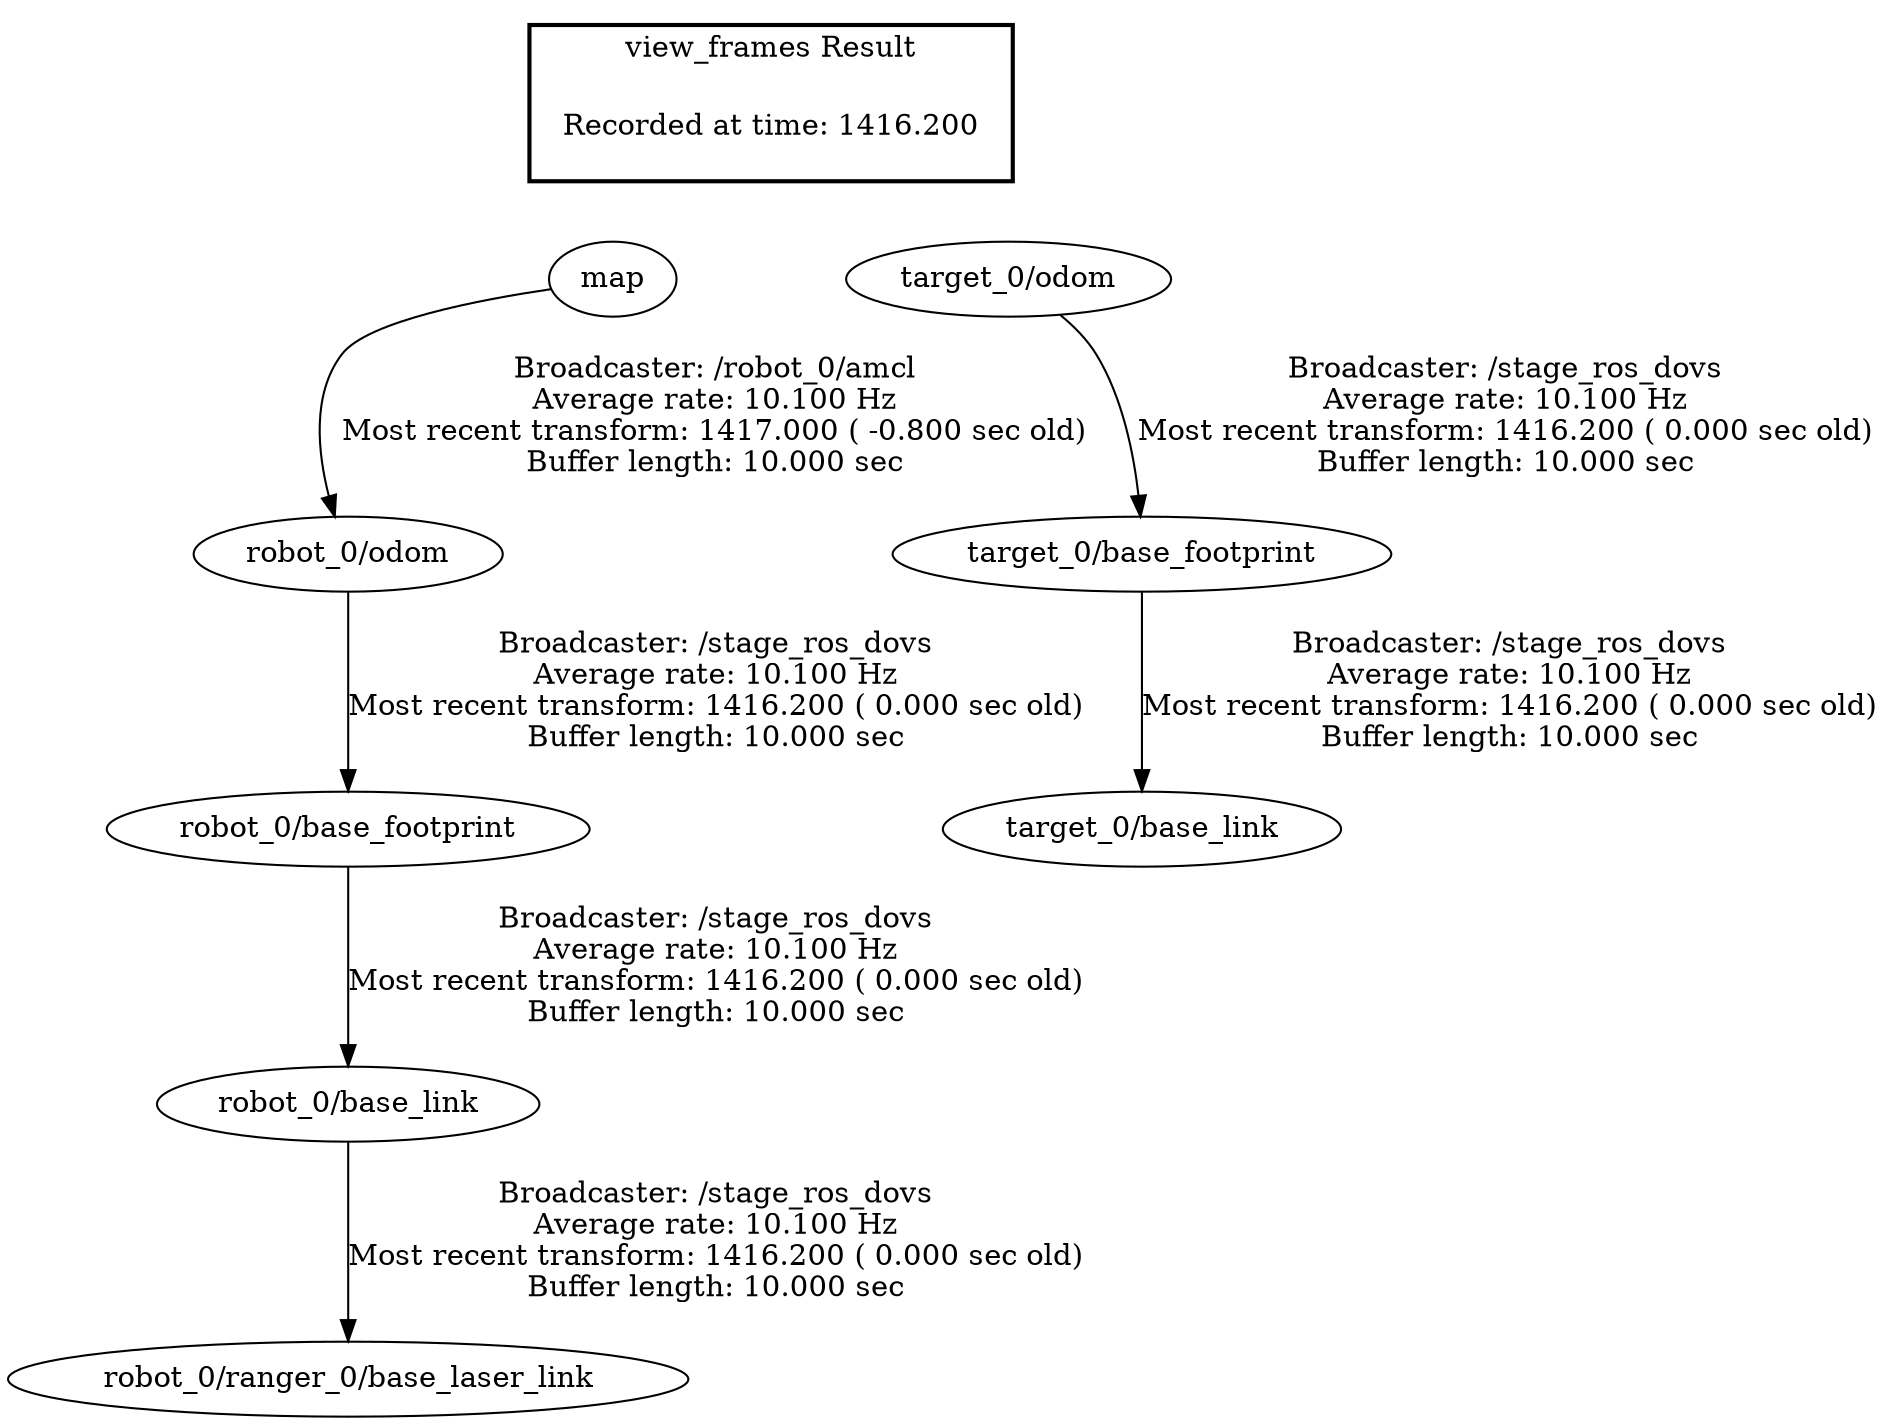 digraph G {
"robot_0/base_footprint" -> "robot_0/base_link"[label="Broadcaster: /stage_ros_dovs\nAverage rate: 10.100 Hz\nMost recent transform: 1416.200 ( 0.000 sec old)\nBuffer length: 10.000 sec\n"];
"robot_0/odom" -> "robot_0/base_footprint"[label="Broadcaster: /stage_ros_dovs\nAverage rate: 10.100 Hz\nMost recent transform: 1416.200 ( 0.000 sec old)\nBuffer length: 10.000 sec\n"];
"map" -> "robot_0/odom"[label="Broadcaster: /robot_0/amcl\nAverage rate: 10.100 Hz\nMost recent transform: 1417.000 ( -0.800 sec old)\nBuffer length: 10.000 sec\n"];
"target_0/base_footprint" -> "target_0/base_link"[label="Broadcaster: /stage_ros_dovs\nAverage rate: 10.100 Hz\nMost recent transform: 1416.200 ( 0.000 sec old)\nBuffer length: 10.000 sec\n"];
"target_0/odom" -> "target_0/base_footprint"[label="Broadcaster: /stage_ros_dovs\nAverage rate: 10.100 Hz\nMost recent transform: 1416.200 ( 0.000 sec old)\nBuffer length: 10.000 sec\n"];
"robot_0/base_link" -> "robot_0/ranger_0/base_laser_link"[label="Broadcaster: /stage_ros_dovs\nAverage rate: 10.100 Hz\nMost recent transform: 1416.200 ( 0.000 sec old)\nBuffer length: 10.000 sec\n"];
edge [style=invis];
 subgraph cluster_legend { style=bold; color=black; label ="view_frames Result";
"Recorded at time: 1416.200"[ shape=plaintext ] ;
 }->"target_0/odom";
edge [style=invis];
 subgraph cluster_legend { style=bold; color=black; label ="view_frames Result";
"Recorded at time: 1416.200"[ shape=plaintext ] ;
 }->"map";
}